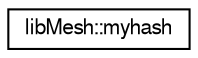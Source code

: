 digraph "Graphical Class Hierarchy"
{
  edge [fontname="FreeSans",fontsize="10",labelfontname="FreeSans",labelfontsize="10"];
  node [fontname="FreeSans",fontsize="10",shape=record];
  rankdir="LR";
  Node1 [label="libMesh::myhash",height=0.2,width=0.4,color="black", fillcolor="white", style="filled",URL="$structlibMesh_1_1myhash.html"];
}
